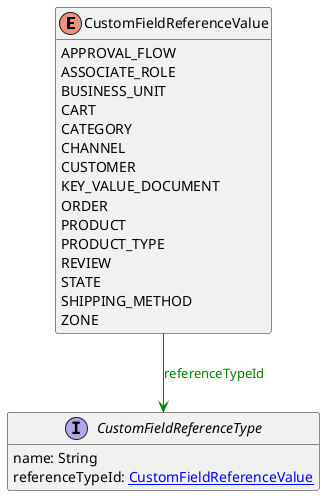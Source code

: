@startuml

hide methods
enum CustomFieldReferenceValue {
    APPROVAL_FLOW
    ASSOCIATE_ROLE
    BUSINESS_UNIT
    CART
    CATEGORY
    CHANNEL
    CUSTOMER
    KEY_VALUE_DOCUMENT
    ORDER
    PRODUCT
    PRODUCT_TYPE
    REVIEW
    STATE
    SHIPPING_METHOD
    ZONE
}
interface CustomFieldReferenceType [[CustomFieldReferenceType.svg]]  {
    name: String
    referenceTypeId: [[CustomFieldReferenceValue.svg CustomFieldReferenceValue]]
}
CustomFieldReferenceValue --> CustomFieldReferenceType #green;text:green : "referenceTypeId"
@enduml
